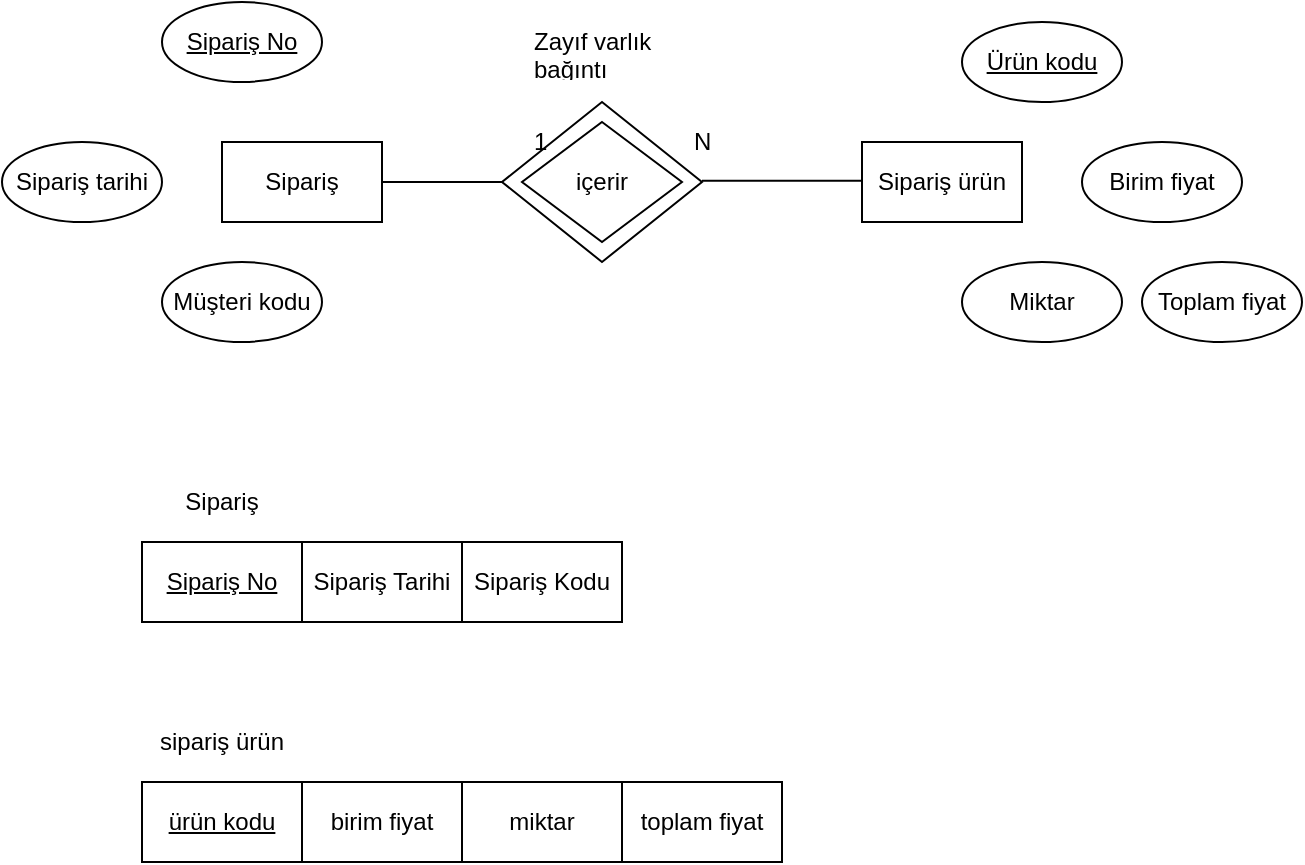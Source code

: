 <mxfile version="24.5.3" type="github">
  <diagram name="Page-1" id="5RWQs3kXL790tDM_O4KD">
    <mxGraphModel dx="989" dy="575" grid="1" gridSize="10" guides="1" tooltips="1" connect="1" arrows="1" fold="1" page="1" pageScale="1" pageWidth="5000" pageHeight="5000" math="0" shadow="0">
      <root>
        <mxCell id="0" />
        <mxCell id="1" parent="0" />
        <mxCell id="q8dBn_YlhrmXgaq97wFI-219" value="Sipariş" style="rounded=0;whiteSpace=wrap;html=1;" vertex="1" parent="1">
          <mxGeometry x="1960" y="2440" width="80" height="40" as="geometry" />
        </mxCell>
        <mxCell id="q8dBn_YlhrmXgaq97wFI-220" value="Sipariş ürün" style="rounded=0;whiteSpace=wrap;html=1;" vertex="1" parent="1">
          <mxGeometry x="2280" y="2440" width="80" height="40" as="geometry" />
        </mxCell>
        <mxCell id="q8dBn_YlhrmXgaq97wFI-221" value="" style="rhombus;whiteSpace=wrap;html=1;" vertex="1" parent="1">
          <mxGeometry x="2100" y="2420" width="100" height="80" as="geometry" />
        </mxCell>
        <mxCell id="q8dBn_YlhrmXgaq97wFI-222" value="" style="endArrow=none;html=1;rounded=0;entryX=0;entryY=0.5;entryDx=0;entryDy=0;" edge="1" parent="1" target="q8dBn_YlhrmXgaq97wFI-221">
          <mxGeometry width="50" height="50" relative="1" as="geometry">
            <mxPoint x="2040" y="2460" as="sourcePoint" />
            <mxPoint x="2090" y="2410" as="targetPoint" />
          </mxGeometry>
        </mxCell>
        <mxCell id="q8dBn_YlhrmXgaq97wFI-223" value="" style="endArrow=none;html=1;rounded=0;entryX=0;entryY=0.5;entryDx=0;entryDy=0;" edge="1" parent="1">
          <mxGeometry width="50" height="50" relative="1" as="geometry">
            <mxPoint x="2200" y="2459.43" as="sourcePoint" />
            <mxPoint x="2280" y="2459.43" as="targetPoint" />
          </mxGeometry>
        </mxCell>
        <mxCell id="q8dBn_YlhrmXgaq97wFI-224" value="N" style="text;strokeColor=none;fillColor=none;align=left;verticalAlign=middle;spacingLeft=4;spacingRight=4;overflow=hidden;points=[[0,0.5],[1,0.5]];portConstraint=eastwest;rotatable=0;whiteSpace=wrap;html=1;" vertex="1" parent="1">
          <mxGeometry x="2190" y="2430" width="20" height="20" as="geometry" />
        </mxCell>
        <mxCell id="q8dBn_YlhrmXgaq97wFI-225" value="1" style="text;strokeColor=none;fillColor=none;align=left;verticalAlign=middle;spacingLeft=4;spacingRight=4;overflow=hidden;points=[[0,0.5],[1,0.5]];portConstraint=eastwest;rotatable=0;whiteSpace=wrap;html=1;" vertex="1" parent="1">
          <mxGeometry x="2110" y="2430" width="20" height="20" as="geometry" />
        </mxCell>
        <mxCell id="q8dBn_YlhrmXgaq97wFI-226" value="Zayıf varlık bağıntı" style="text;strokeColor=none;fillColor=none;align=left;verticalAlign=middle;spacingLeft=4;spacingRight=4;overflow=hidden;points=[[0,0.5],[1,0.5]];portConstraint=eastwest;rotatable=0;whiteSpace=wrap;html=1;" vertex="1" parent="1">
          <mxGeometry x="2110" y="2380" width="100" height="30" as="geometry" />
        </mxCell>
        <mxCell id="q8dBn_YlhrmXgaq97wFI-228" value="&lt;u&gt;Ürün kodu&lt;/u&gt;" style="ellipse;whiteSpace=wrap;html=1;" vertex="1" parent="1">
          <mxGeometry x="2330" y="2380" width="80" height="40" as="geometry" />
        </mxCell>
        <mxCell id="q8dBn_YlhrmXgaq97wFI-229" value="Miktar" style="ellipse;whiteSpace=wrap;html=1;" vertex="1" parent="1">
          <mxGeometry x="2330" y="2500" width="80" height="40" as="geometry" />
        </mxCell>
        <mxCell id="q8dBn_YlhrmXgaq97wFI-230" value="&lt;u&gt;Sipariş No&lt;/u&gt;" style="ellipse;whiteSpace=wrap;html=1;" vertex="1" parent="1">
          <mxGeometry x="1930" y="2370" width="80" height="40" as="geometry" />
        </mxCell>
        <mxCell id="q8dBn_YlhrmXgaq97wFI-231" value="Müşteri kodu" style="ellipse;whiteSpace=wrap;html=1;" vertex="1" parent="1">
          <mxGeometry x="1930" y="2500" width="80" height="40" as="geometry" />
        </mxCell>
        <mxCell id="q8dBn_YlhrmXgaq97wFI-232" value="Sipariş tarihi" style="ellipse;whiteSpace=wrap;html=1;" vertex="1" parent="1">
          <mxGeometry x="1850" y="2440" width="80" height="40" as="geometry" />
        </mxCell>
        <mxCell id="q8dBn_YlhrmXgaq97wFI-233" value="Sipariş" style="text;html=1;align=center;verticalAlign=middle;whiteSpace=wrap;rounded=0;" vertex="1" parent="1">
          <mxGeometry x="1920" y="2600" width="80" height="40" as="geometry" />
        </mxCell>
        <mxCell id="q8dBn_YlhrmXgaq97wFI-236" value="&lt;u&gt;Sipariş No&lt;/u&gt;" style="rounded=0;whiteSpace=wrap;html=1;" vertex="1" parent="1">
          <mxGeometry x="1920" y="2640" width="80" height="40" as="geometry" />
        </mxCell>
        <mxCell id="q8dBn_YlhrmXgaq97wFI-237" value="Sipariş Tarihi" style="rounded=0;whiteSpace=wrap;html=1;" vertex="1" parent="1">
          <mxGeometry x="2000" y="2640" width="80" height="40" as="geometry" />
        </mxCell>
        <mxCell id="q8dBn_YlhrmXgaq97wFI-238" value="sipariş ürün" style="text;html=1;align=center;verticalAlign=middle;whiteSpace=wrap;rounded=0;" vertex="1" parent="1">
          <mxGeometry x="1920" y="2720" width="80" height="40" as="geometry" />
        </mxCell>
        <mxCell id="q8dBn_YlhrmXgaq97wFI-239" value="&lt;u&gt;ürün kodu&lt;/u&gt;" style="rounded=0;whiteSpace=wrap;html=1;" vertex="1" parent="1">
          <mxGeometry x="1920" y="2760" width="80" height="40" as="geometry" />
        </mxCell>
        <mxCell id="q8dBn_YlhrmXgaq97wFI-240" value="birim fiyat" style="rounded=0;whiteSpace=wrap;html=1;" vertex="1" parent="1">
          <mxGeometry x="2000" y="2760" width="80" height="40" as="geometry" />
        </mxCell>
        <mxCell id="q8dBn_YlhrmXgaq97wFI-241" value="miktar" style="rounded=0;whiteSpace=wrap;html=1;" vertex="1" parent="1">
          <mxGeometry x="2080" y="2760" width="80" height="40" as="geometry" />
        </mxCell>
        <mxCell id="q8dBn_YlhrmXgaq97wFI-243" value="Birim fiyat" style="ellipse;whiteSpace=wrap;html=1;" vertex="1" parent="1">
          <mxGeometry x="2390" y="2440" width="80" height="40" as="geometry" />
        </mxCell>
        <mxCell id="q8dBn_YlhrmXgaq97wFI-246" value="Sipariş Kodu" style="rounded=0;whiteSpace=wrap;html=1;" vertex="1" parent="1">
          <mxGeometry x="2080" y="2640" width="80" height="40" as="geometry" />
        </mxCell>
        <mxCell id="q8dBn_YlhrmXgaq97wFI-263" value="içerir" style="rhombus;whiteSpace=wrap;html=1;" vertex="1" parent="1">
          <mxGeometry x="2110" y="2430" width="80" height="60" as="geometry" />
        </mxCell>
        <mxCell id="q8dBn_YlhrmXgaq97wFI-264" value="Toplam fiyat" style="ellipse;whiteSpace=wrap;html=1;" vertex="1" parent="1">
          <mxGeometry x="2420" y="2500" width="80" height="40" as="geometry" />
        </mxCell>
        <mxCell id="q8dBn_YlhrmXgaq97wFI-265" value="toplam fiyat" style="rounded=0;whiteSpace=wrap;html=1;" vertex="1" parent="1">
          <mxGeometry x="2160" y="2760" width="80" height="40" as="geometry" />
        </mxCell>
      </root>
    </mxGraphModel>
  </diagram>
</mxfile>
